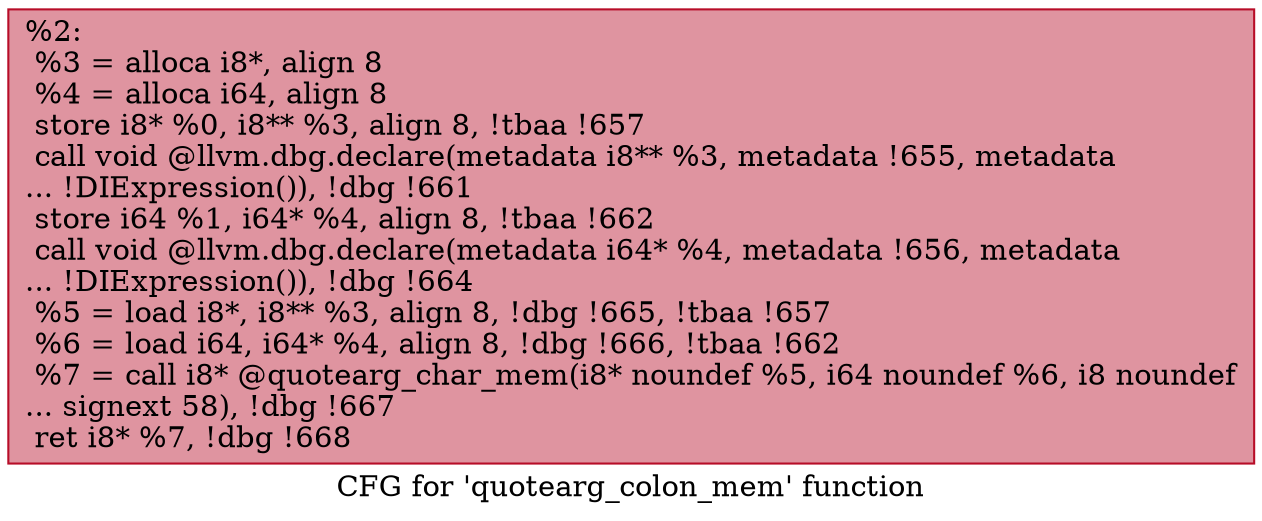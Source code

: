 digraph "CFG for 'quotearg_colon_mem' function" {
	label="CFG for 'quotearg_colon_mem' function";

	Node0x6eaca0 [shape=record,color="#b70d28ff", style=filled, fillcolor="#b70d2870",label="{%2:\l  %3 = alloca i8*, align 8\l  %4 = alloca i64, align 8\l  store i8* %0, i8** %3, align 8, !tbaa !657\l  call void @llvm.dbg.declare(metadata i8** %3, metadata !655, metadata\l... !DIExpression()), !dbg !661\l  store i64 %1, i64* %4, align 8, !tbaa !662\l  call void @llvm.dbg.declare(metadata i64* %4, metadata !656, metadata\l... !DIExpression()), !dbg !664\l  %5 = load i8*, i8** %3, align 8, !dbg !665, !tbaa !657\l  %6 = load i64, i64* %4, align 8, !dbg !666, !tbaa !662\l  %7 = call i8* @quotearg_char_mem(i8* noundef %5, i64 noundef %6, i8 noundef\l... signext 58), !dbg !667\l  ret i8* %7, !dbg !668\l}"];
}
